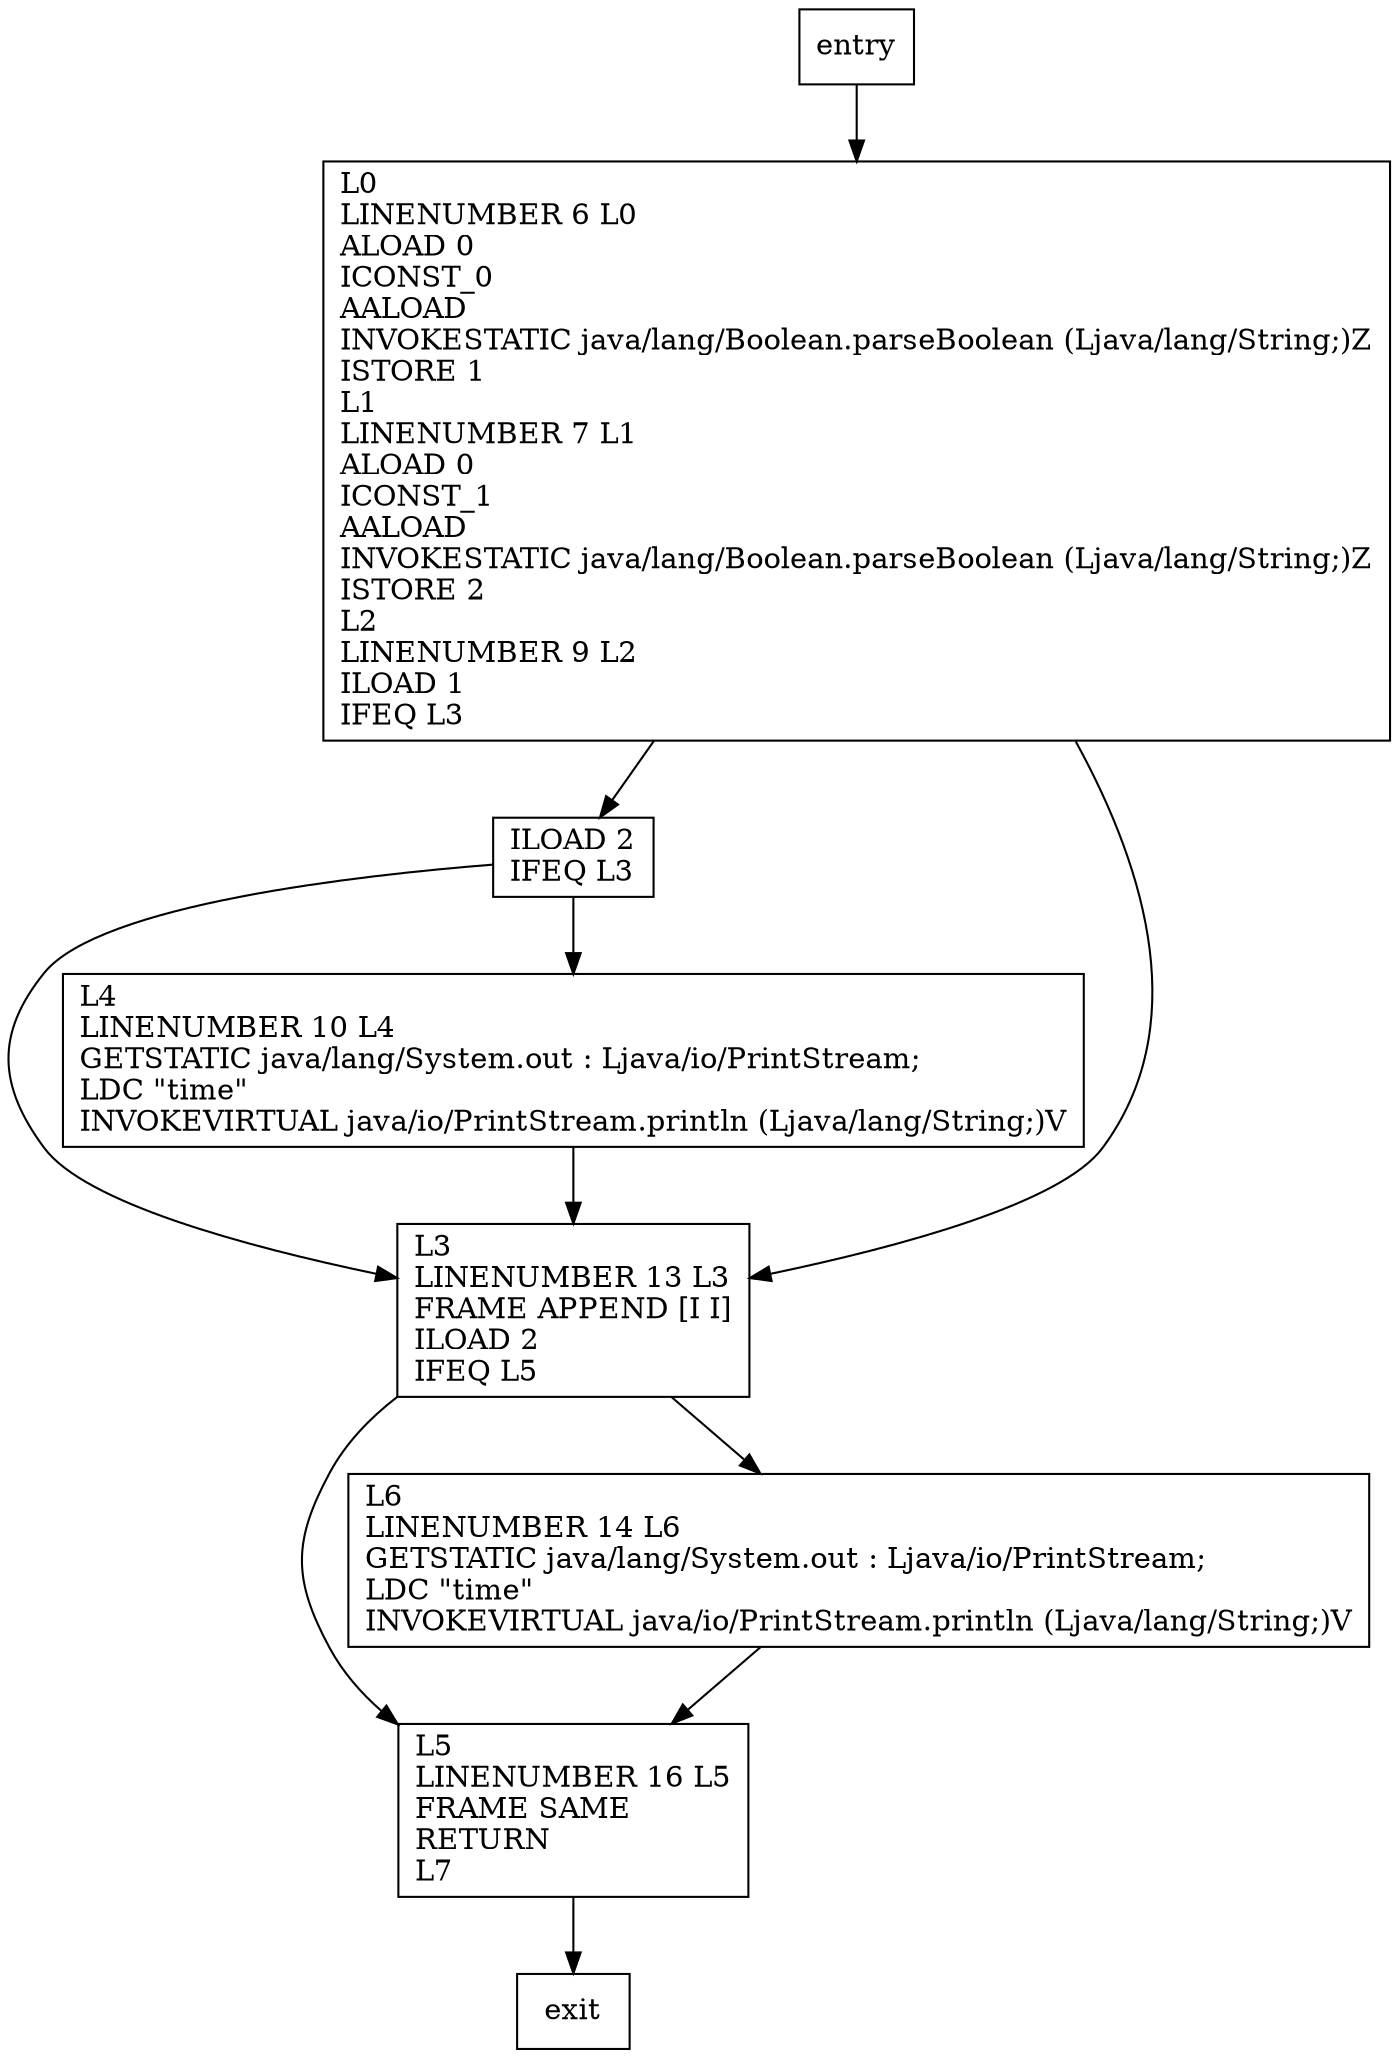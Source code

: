 digraph main {
node [shape=record];
363509958 [label="ILOAD 2\lIFEQ L3\l"];
1306834002 [label="L5\lLINENUMBER 16 L5\lFRAME SAME\lRETURN\lL7\l"];
48208774 [label="L0\lLINENUMBER 6 L0\lALOAD 0\lICONST_0\lAALOAD\lINVOKESTATIC java/lang/Boolean.parseBoolean (Ljava/lang/String;)Z\lISTORE 1\lL1\lLINENUMBER 7 L1\lALOAD 0\lICONST_1\lAALOAD\lINVOKESTATIC java/lang/Boolean.parseBoolean (Ljava/lang/String;)Z\lISTORE 2\lL2\lLINENUMBER 9 L2\lILOAD 1\lIFEQ L3\l"];
929383713 [label="L3\lLINENUMBER 13 L3\lFRAME APPEND [I I]\lILOAD 2\lIFEQ L5\l"];
1354083458 [label="L6\lLINENUMBER 14 L6\lGETSTATIC java/lang/System.out : Ljava/io/PrintStream;\lLDC \"time\"\lINVOKEVIRTUAL java/io/PrintStream.println (Ljava/lang/String;)V\l"];
865667596 [label="L4\lLINENUMBER 10 L4\lGETSTATIC java/lang/System.out : Ljava/io/PrintStream;\lLDC \"time\"\lINVOKEVIRTUAL java/io/PrintStream.println (Ljava/lang/String;)V\l"];
entry;
exit;
entry -> 48208774;
363509958 -> 929383713;
363509958 -> 865667596;
1306834002 -> exit;
48208774 -> 363509958;
48208774 -> 929383713;
929383713 -> 1306834002;
929383713 -> 1354083458;
1354083458 -> 1306834002;
865667596 -> 929383713;
}
